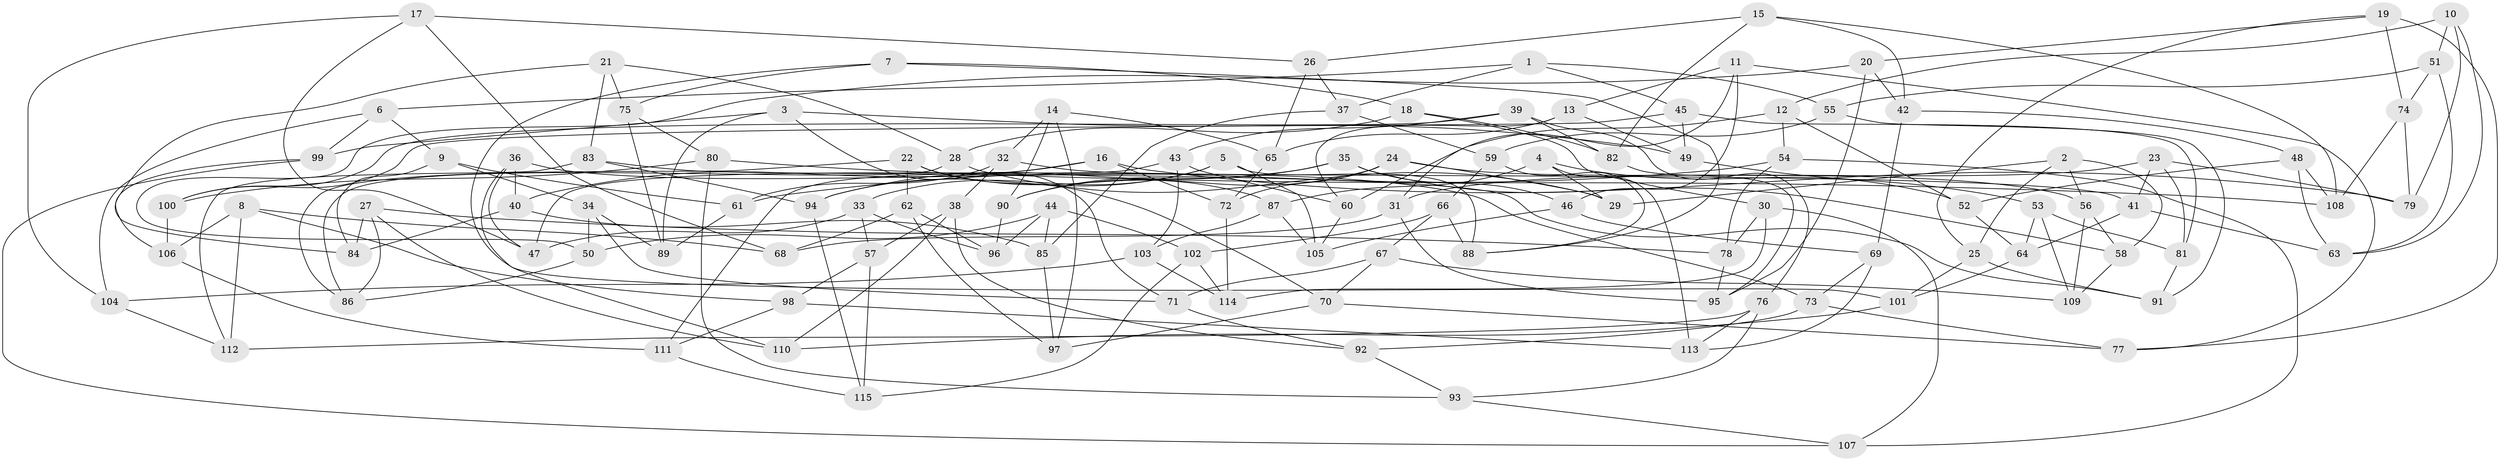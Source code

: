 // coarse degree distribution, {4: 0.8536585365853658, 10: 0.024390243902439025, 11: 0.036585365853658534, 6: 0.012195121951219513, 3: 0.036585365853658534, 7: 0.012195121951219513, 12: 0.012195121951219513, 9: 0.012195121951219513}
// Generated by graph-tools (version 1.1) at 2025/53/03/04/25 22:53:39]
// undirected, 115 vertices, 230 edges
graph export_dot {
  node [color=gray90,style=filled];
  1;
  2;
  3;
  4;
  5;
  6;
  7;
  8;
  9;
  10;
  11;
  12;
  13;
  14;
  15;
  16;
  17;
  18;
  19;
  20;
  21;
  22;
  23;
  24;
  25;
  26;
  27;
  28;
  29;
  30;
  31;
  32;
  33;
  34;
  35;
  36;
  37;
  38;
  39;
  40;
  41;
  42;
  43;
  44;
  45;
  46;
  47;
  48;
  49;
  50;
  51;
  52;
  53;
  54;
  55;
  56;
  57;
  58;
  59;
  60;
  61;
  62;
  63;
  64;
  65;
  66;
  67;
  68;
  69;
  70;
  71;
  72;
  73;
  74;
  75;
  76;
  77;
  78;
  79;
  80;
  81;
  82;
  83;
  84;
  85;
  86;
  87;
  88;
  89;
  90;
  91;
  92;
  93;
  94;
  95;
  96;
  97;
  98;
  99;
  100;
  101;
  102;
  103;
  104;
  105;
  106;
  107;
  108;
  109;
  110;
  111;
  112;
  113;
  114;
  115;
  1 -- 55;
  1 -- 37;
  1 -- 45;
  1 -- 6;
  2 -- 58;
  2 -- 29;
  2 -- 56;
  2 -- 25;
  3 -- 49;
  3 -- 99;
  3 -- 89;
  3 -- 71;
  4 -- 113;
  4 -- 29;
  4 -- 52;
  4 -- 87;
  5 -- 33;
  5 -- 88;
  5 -- 94;
  5 -- 105;
  6 -- 99;
  6 -- 9;
  6 -- 104;
  7 -- 18;
  7 -- 88;
  7 -- 101;
  7 -- 75;
  8 -- 98;
  8 -- 112;
  8 -- 68;
  8 -- 106;
  9 -- 84;
  9 -- 34;
  9 -- 61;
  10 -- 12;
  10 -- 63;
  10 -- 51;
  10 -- 79;
  11 -- 77;
  11 -- 13;
  11 -- 31;
  11 -- 46;
  12 -- 54;
  12 -- 52;
  12 -- 60;
  13 -- 65;
  13 -- 60;
  13 -- 49;
  14 -- 32;
  14 -- 65;
  14 -- 90;
  14 -- 97;
  15 -- 26;
  15 -- 42;
  15 -- 82;
  15 -- 108;
  16 -- 40;
  16 -- 72;
  16 -- 79;
  16 -- 111;
  17 -- 68;
  17 -- 47;
  17 -- 104;
  17 -- 26;
  18 -- 28;
  18 -- 30;
  18 -- 82;
  19 -- 77;
  19 -- 20;
  19 -- 25;
  19 -- 74;
  20 -- 50;
  20 -- 95;
  20 -- 42;
  21 -- 83;
  21 -- 75;
  21 -- 84;
  21 -- 28;
  22 -- 86;
  22 -- 87;
  22 -- 70;
  22 -- 62;
  23 -- 41;
  23 -- 31;
  23 -- 79;
  23 -- 81;
  24 -- 90;
  24 -- 56;
  24 -- 72;
  24 -- 29;
  25 -- 101;
  25 -- 91;
  26 -- 65;
  26 -- 37;
  27 -- 84;
  27 -- 110;
  27 -- 86;
  27 -- 78;
  28 -- 29;
  28 -- 86;
  30 -- 114;
  30 -- 107;
  30 -- 78;
  31 -- 68;
  31 -- 95;
  32 -- 41;
  32 -- 38;
  32 -- 61;
  33 -- 96;
  33 -- 47;
  33 -- 57;
  34 -- 71;
  34 -- 50;
  34 -- 89;
  35 -- 90;
  35 -- 94;
  35 -- 46;
  35 -- 58;
  36 -- 110;
  36 -- 73;
  36 -- 40;
  36 -- 47;
  37 -- 59;
  37 -- 85;
  38 -- 92;
  38 -- 110;
  38 -- 57;
  39 -- 100;
  39 -- 82;
  39 -- 43;
  39 -- 76;
  40 -- 85;
  40 -- 84;
  41 -- 63;
  41 -- 64;
  42 -- 48;
  42 -- 69;
  43 -- 47;
  43 -- 103;
  43 -- 60;
  44 -- 85;
  44 -- 96;
  44 -- 102;
  44 -- 50;
  45 -- 81;
  45 -- 100;
  45 -- 49;
  46 -- 69;
  46 -- 105;
  48 -- 52;
  48 -- 63;
  48 -- 108;
  49 -- 53;
  50 -- 86;
  51 -- 55;
  51 -- 74;
  51 -- 63;
  52 -- 64;
  53 -- 81;
  53 -- 64;
  53 -- 109;
  54 -- 61;
  54 -- 107;
  54 -- 78;
  55 -- 59;
  55 -- 91;
  56 -- 58;
  56 -- 109;
  57 -- 98;
  57 -- 115;
  58 -- 109;
  59 -- 66;
  59 -- 88;
  60 -- 105;
  61 -- 89;
  62 -- 97;
  62 -- 96;
  62 -- 68;
  64 -- 101;
  65 -- 72;
  66 -- 102;
  66 -- 67;
  66 -- 88;
  67 -- 70;
  67 -- 109;
  67 -- 71;
  69 -- 73;
  69 -- 113;
  70 -- 97;
  70 -- 77;
  71 -- 92;
  72 -- 114;
  73 -- 77;
  73 -- 92;
  74 -- 108;
  74 -- 79;
  75 -- 80;
  75 -- 89;
  76 -- 93;
  76 -- 113;
  76 -- 112;
  78 -- 95;
  80 -- 93;
  80 -- 108;
  80 -- 100;
  81 -- 91;
  82 -- 95;
  83 -- 91;
  83 -- 94;
  83 -- 112;
  85 -- 97;
  87 -- 105;
  87 -- 103;
  90 -- 96;
  92 -- 93;
  93 -- 107;
  94 -- 115;
  98 -- 113;
  98 -- 111;
  99 -- 107;
  99 -- 106;
  100 -- 106;
  101 -- 110;
  102 -- 114;
  102 -- 115;
  103 -- 104;
  103 -- 114;
  104 -- 112;
  106 -- 111;
  111 -- 115;
}
